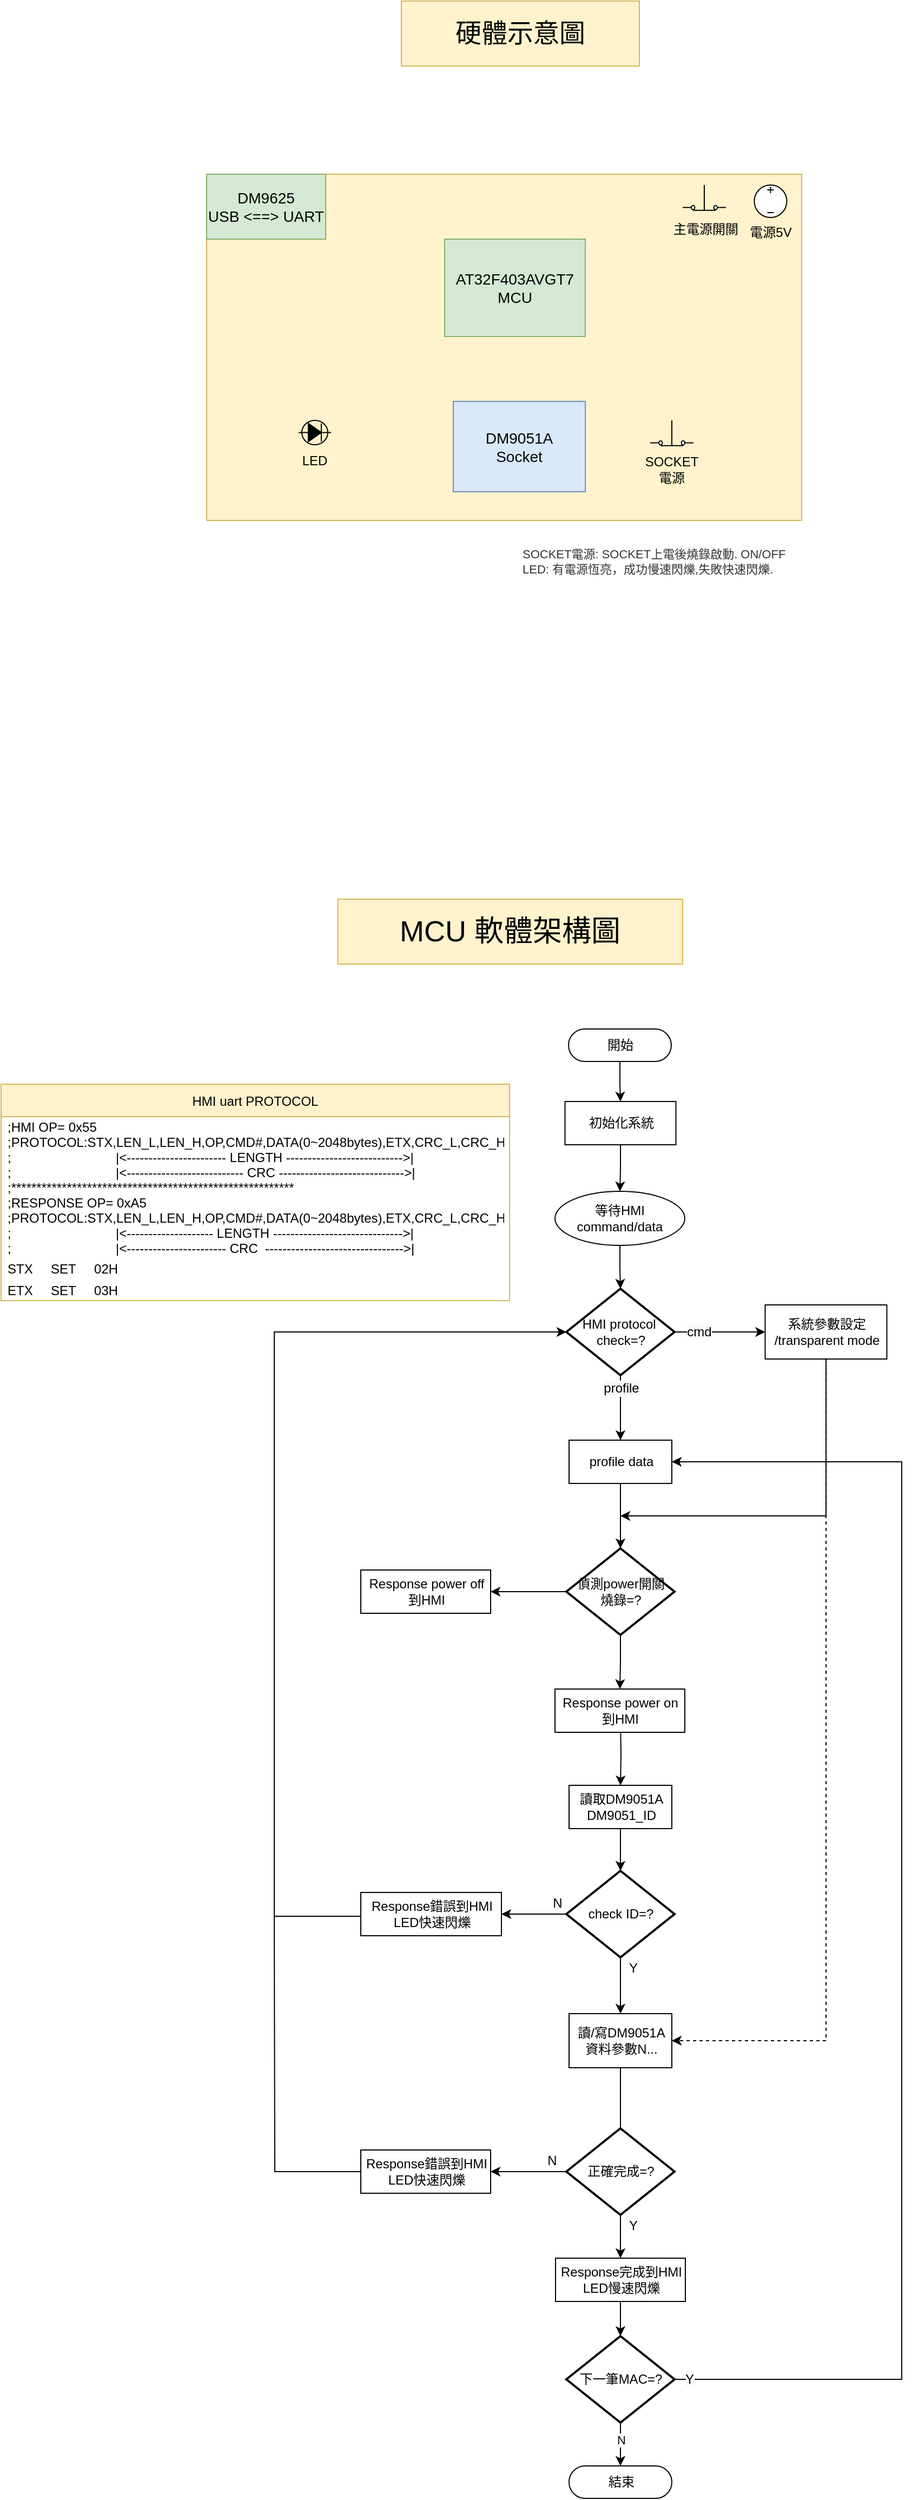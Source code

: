 <mxfile version="20.3.0" type="device" pages="2"><diagram id="--OfDldWvj3_21Q7vEdd" name="流程：制令"><mxGraphModel dx="2591" dy="865" grid="1" gridSize="10" guides="1" tooltips="1" connect="1" arrows="1" fold="1" page="1" pageScale="1" pageWidth="1169" pageHeight="827" math="0" shadow="0"><root><mxCell id="0"/><mxCell id="1" parent="0"/><mxCell id="5YdyAO9rGlcdIXH8m5cM-2" value="" style="rounded=0;whiteSpace=wrap;html=1;fontSize=14;fillColor=#fff2cc;strokeColor=#d6b656;" parent="1" vertex="1"><mxGeometry x="-840" y="200" width="550" height="320" as="geometry"/></mxCell><mxCell id="5YdyAO9rGlcdIXH8m5cM-3" value="" style="pointerEvents=1;fillColor=strokeColor;verticalLabelPosition=bottom;shadow=0;dashed=0;align=center;html=1;verticalAlign=top;shape=mxgraph.electrical.diodes.tunnel_diode_2;labelBackgroundColor=none;labelBorderColor=none;" parent="1" vertex="1"><mxGeometry x="-755" y="427.5" width="30" height="22.5" as="geometry"/></mxCell><mxCell id="5YdyAO9rGlcdIXH8m5cM-4" value="" style="pointerEvents=1;verticalLabelPosition=bottom;shadow=0;dashed=0;align=center;html=1;verticalAlign=top;shape=mxgraph.electrical.electro-mechanical.pushbuttonBreak2;elSwitchState=on;labelBackgroundColor=none;labelBorderColor=none;" parent="1" vertex="1"><mxGeometry x="-430" y="427.5" width="40" height="26" as="geometry"/></mxCell><mxCell id="5YdyAO9rGlcdIXH8m5cM-5" value="LED" style="text;html=1;strokeColor=none;fillColor=none;align=center;verticalAlign=middle;whiteSpace=wrap;rounded=0;labelBackgroundColor=none;labelBorderColor=none;" parent="1" vertex="1"><mxGeometry x="-770" y="450" width="60" height="30" as="geometry"/></mxCell><mxCell id="5YdyAO9rGlcdIXH8m5cM-6" value="SOCKET電源" style="text;html=1;strokeColor=none;fillColor=none;align=center;verticalAlign=middle;whiteSpace=wrap;rounded=0;labelBackgroundColor=none;labelBorderColor=none;" parent="1" vertex="1"><mxGeometry x="-440" y="458" width="60" height="30" as="geometry"/></mxCell><mxCell id="5YdyAO9rGlcdIXH8m5cM-1" value="DM9051A&lt;br&gt;Socket" style="rounded=0;whiteSpace=wrap;html=1;fontSize=14;fillColor=#dae8fc;strokeColor=#6c8ebf;" parent="1" vertex="1"><mxGeometry x="-612" y="410" width="122" height="83.5" as="geometry"/></mxCell><mxCell id="5YdyAO9rGlcdIXH8m5cM-9" value="&lt;span style=&quot;color: rgb(51, 51, 51); font-family: Verdana, Geneva, sans-serif; font-size: 11px; background-color: rgb(255, 255, 255);&quot;&gt;SOCKET電源: SOCKET上電後燒錄啟動. ON/OFF&lt;br&gt;LED: 有電源恆亮，成功慢速閃爍,失敗快速閃爍.&lt;br&gt;&lt;br&gt;&lt;/span&gt;" style="text;html=1;strokeColor=none;fillColor=none;align=left;verticalAlign=middle;whiteSpace=wrap;rounded=0;labelBackgroundColor=none;labelBorderColor=none;" parent="1" vertex="1"><mxGeometry x="-550" y="540" width="260" height="50" as="geometry"/></mxCell><mxCell id="ynVFQDuxZp00Pp6JFjcF-1" value="DM9625&lt;br&gt;USB &amp;lt;==&amp;gt; UART" style="rounded=0;whiteSpace=wrap;html=1;fontSize=14;labelBackgroundColor=none;labelBorderColor=none;fillColor=#d5e8d4;strokeColor=#82b366;" parent="1" vertex="1"><mxGeometry x="-840" y="200" width="110" height="60" as="geometry"/></mxCell><mxCell id="5YdyAO9rGlcdIXH8m5cM-10" value="AT32F403AVGT7&lt;br&gt;MCU" style="rounded=0;whiteSpace=wrap;html=1;fontSize=14;fillColor=#d5e8d4;strokeColor=#82b366;" parent="1" vertex="1"><mxGeometry x="-620" y="260" width="130" height="90" as="geometry"/></mxCell><mxCell id="5YdyAO9rGlcdIXH8m5cM-11" value="&lt;font style=&quot;font-size: 24px;&quot;&gt;硬體示意圖&lt;/font&gt;" style="text;html=1;strokeColor=#d6b656;fillColor=#fff2cc;align=center;verticalAlign=middle;whiteSpace=wrap;rounded=0;labelBackgroundColor=none;labelBorderColor=none;" parent="1" vertex="1"><mxGeometry x="-660" y="40" width="220" height="60" as="geometry"/></mxCell><mxCell id="5YdyAO9rGlcdIXH8m5cM-13" value="&lt;font style=&quot;font-size: 27px;&quot;&gt;MCU 軟體架構圖&lt;/font&gt;" style="text;html=1;strokeColor=#d6b656;fillColor=#fff2cc;align=center;verticalAlign=middle;whiteSpace=wrap;rounded=0;labelBackgroundColor=none;labelBorderColor=none;" parent="1" vertex="1"><mxGeometry x="-718.75" y="870" width="318.75" height="60" as="geometry"/></mxCell><mxCell id="Pd-buSmiy4DAwLtKLkXL-12" style="edgeStyle=orthogonalEdgeStyle;rounded=0;orthogonalLoop=1;jettySize=auto;html=1;entryX=0.5;entryY=0;entryDx=0;entryDy=0;" parent="1" source="5YdyAO9rGlcdIXH8m5cM-15" target="5YdyAO9rGlcdIXH8m5cM-17" edge="1"><mxGeometry relative="1" as="geometry"/></mxCell><mxCell id="5YdyAO9rGlcdIXH8m5cM-15" value="開始" style="html=1;dashed=0;whitespace=wrap;shape=mxgraph.dfd.start;labelBackgroundColor=none;labelBorderColor=none;fontSize=12;" parent="1" vertex="1"><mxGeometry x="-505.5" y="990" width="95" height="30" as="geometry"/></mxCell><mxCell id="5YdyAO9rGlcdIXH8m5cM-19" style="edgeStyle=orthogonalEdgeStyle;rounded=0;orthogonalLoop=1;jettySize=auto;html=1;exitX=1;exitY=0.5;exitDx=0;exitDy=0;exitPerimeter=0;fontSize=12;" parent="1" source="5YdyAO9rGlcdIXH8m5cM-16" target="5YdyAO9rGlcdIXH8m5cM-18" edge="1"><mxGeometry relative="1" as="geometry"/></mxCell><mxCell id="Pd-buSmiy4DAwLtKLkXL-9" value="&lt;span style=&quot;font-size: 12px; background-color: rgb(248, 249, 250);&quot;&gt;cmd&lt;/span&gt;" style="edgeLabel;html=1;align=center;verticalAlign=middle;resizable=0;points=[];" parent="5YdyAO9rGlcdIXH8m5cM-19" vertex="1" connectable="0"><mxGeometry x="-0.618" relative="1" as="geometry"><mxPoint x="6" as="offset"/></mxGeometry></mxCell><mxCell id="5YdyAO9rGlcdIXH8m5cM-23" style="edgeStyle=orthogonalEdgeStyle;rounded=0;orthogonalLoop=1;jettySize=auto;html=1;fontSize=12;" parent="1" target="5YdyAO9rGlcdIXH8m5cM-21" edge="1"><mxGeometry relative="1" as="geometry"><mxPoint x="-457.5" y="1630" as="sourcePoint"/></mxGeometry></mxCell><mxCell id="5YdyAO9rGlcdIXH8m5cM-48" style="edgeStyle=orthogonalEdgeStyle;rounded=0;orthogonalLoop=1;jettySize=auto;html=1;fontSize=12;endArrow=classic;endFill=1;" parent="1" source="5YdyAO9rGlcdIXH8m5cM-16" target="5YdyAO9rGlcdIXH8m5cM-46" edge="1"><mxGeometry relative="1" as="geometry"/></mxCell><mxCell id="Pd-buSmiy4DAwLtKLkXL-10" value="&lt;span style=&quot;font-size: 12px; background-color: rgb(248, 249, 250);&quot;&gt;profile&lt;/span&gt;" style="edgeLabel;html=1;align=center;verticalAlign=middle;resizable=0;points=[];" parent="5YdyAO9rGlcdIXH8m5cM-48" vertex="1" connectable="0"><mxGeometry x="-0.62" y="-1" relative="1" as="geometry"><mxPoint x="1" as="offset"/></mxGeometry></mxCell><mxCell id="5YdyAO9rGlcdIXH8m5cM-16" value="HMI protocol&amp;nbsp;&lt;br&gt;check=?" style="strokeWidth=2;html=1;shape=mxgraph.flowchart.decision;whiteSpace=wrap;labelBackgroundColor=none;labelBorderColor=none;fontSize=12;" parent="1" vertex="1"><mxGeometry x="-507.5" y="1230" width="100" height="80" as="geometry"/></mxCell><mxCell id="Pd-buSmiy4DAwLtKLkXL-13" style="edgeStyle=orthogonalEdgeStyle;rounded=0;orthogonalLoop=1;jettySize=auto;html=1;entryX=0.5;entryY=0;entryDx=0;entryDy=0;" parent="1" source="5YdyAO9rGlcdIXH8m5cM-17" target="Pd-buSmiy4DAwLtKLkXL-15" edge="1"><mxGeometry relative="1" as="geometry"><mxPoint x="-457.5" y="1150" as="targetPoint"/></mxGeometry></mxCell><mxCell id="5YdyAO9rGlcdIXH8m5cM-17" value="初始化系統" style="html=1;dashed=0;whitespace=wrap;labelBackgroundColor=none;labelBorderColor=none;fontSize=12;" parent="1" vertex="1"><mxGeometry x="-508.75" y="1057" width="102.5" height="40" as="geometry"/></mxCell><mxCell id="Pd-buSmiy4DAwLtKLkXL-2" style="edgeStyle=orthogonalEdgeStyle;rounded=0;orthogonalLoop=1;jettySize=auto;html=1;" parent="1" source="5YdyAO9rGlcdIXH8m5cM-18" edge="1"><mxGeometry relative="1" as="geometry"><mxPoint x="-457.5" y="1440" as="targetPoint"/><Array as="points"><mxPoint x="-267.5" y="1440"/></Array></mxGeometry></mxCell><mxCell id="Pd-buSmiy4DAwLtKLkXL-4" style="edgeStyle=orthogonalEdgeStyle;rounded=0;orthogonalLoop=1;jettySize=auto;html=1;entryX=1;entryY=0.5;entryDx=0;entryDy=0;dashed=1;" parent="1" source="5YdyAO9rGlcdIXH8m5cM-18" target="5YdyAO9rGlcdIXH8m5cM-30" edge="1"><mxGeometry relative="1" as="geometry"><Array as="points"><mxPoint x="-267.5" y="1925"/></Array></mxGeometry></mxCell><mxCell id="5YdyAO9rGlcdIXH8m5cM-18" value="系統參數設定&lt;br&gt;/transparent mode" style="html=1;dashed=0;whitespace=wrap;labelBackgroundColor=none;labelBorderColor=none;fontSize=12;" parent="1" vertex="1"><mxGeometry x="-323.75" y="1245" width="112.5" height="50" as="geometry"/></mxCell><mxCell id="5YdyAO9rGlcdIXH8m5cM-29" style="edgeStyle=orthogonalEdgeStyle;rounded=0;orthogonalLoop=1;jettySize=auto;html=1;entryX=0.5;entryY=0;entryDx=0;entryDy=0;entryPerimeter=0;fontSize=12;" parent="1" source="5YdyAO9rGlcdIXH8m5cM-21" target="5YdyAO9rGlcdIXH8m5cM-24" edge="1"><mxGeometry relative="1" as="geometry"/></mxCell><mxCell id="5YdyAO9rGlcdIXH8m5cM-21" value="讀取DM9051A&lt;br&gt;DM9051_ID" style="html=1;dashed=0;whitespace=wrap;labelBackgroundColor=none;labelBorderColor=none;fontSize=12;" parent="1" vertex="1"><mxGeometry x="-505" y="1689" width="95" height="40" as="geometry"/></mxCell><mxCell id="5YdyAO9rGlcdIXH8m5cM-25" style="edgeStyle=orthogonalEdgeStyle;rounded=0;orthogonalLoop=1;jettySize=auto;html=1;entryX=0;entryY=0.5;entryDx=0;entryDy=0;entryPerimeter=0;fontSize=12;exitX=0.053;exitY=0.5;exitDx=0;exitDy=0;exitPerimeter=0;" parent="1" source="5YdyAO9rGlcdIXH8m5cM-36" target="5YdyAO9rGlcdIXH8m5cM-16" edge="1"><mxGeometry relative="1" as="geometry"><mxPoint x="-677.5" y="1658" as="sourcePoint"/><Array as="points"><mxPoint x="-667.5" y="1810"/><mxPoint x="-777.5" y="1810"/><mxPoint x="-777.5" y="1270"/></Array></mxGeometry></mxCell><mxCell id="5YdyAO9rGlcdIXH8m5cM-37" style="edgeStyle=orthogonalEdgeStyle;rounded=0;orthogonalLoop=1;jettySize=auto;html=1;exitX=0;exitY=0.5;exitDx=0;exitDy=0;exitPerimeter=0;entryX=1;entryY=0.5;entryDx=0;entryDy=0;fontSize=12;" parent="1" source="5YdyAO9rGlcdIXH8m5cM-24" target="5YdyAO9rGlcdIXH8m5cM-36" edge="1"><mxGeometry relative="1" as="geometry"/></mxCell><mxCell id="Pd-buSmiy4DAwLtKLkXL-5" style="edgeStyle=orthogonalEdgeStyle;rounded=0;orthogonalLoop=1;jettySize=auto;html=1;entryX=0.5;entryY=0;entryDx=0;entryDy=0;" parent="1" source="5YdyAO9rGlcdIXH8m5cM-24" target="5YdyAO9rGlcdIXH8m5cM-30" edge="1"><mxGeometry relative="1" as="geometry"/></mxCell><mxCell id="5YdyAO9rGlcdIXH8m5cM-24" value="check ID=?" style="strokeWidth=2;html=1;shape=mxgraph.flowchart.decision;whiteSpace=wrap;labelBackgroundColor=none;labelBorderColor=none;fontSize=12;" parent="1" vertex="1"><mxGeometry x="-507.5" y="1768" width="100" height="80" as="geometry"/></mxCell><mxCell id="5YdyAO9rGlcdIXH8m5cM-26" value="N" style="text;html=1;strokeColor=none;fillColor=none;align=center;verticalAlign=middle;whiteSpace=wrap;rounded=0;labelBackgroundColor=none;labelBorderColor=none;" parent="1" vertex="1"><mxGeometry x="-532.5" y="1788" width="32.5" height="20" as="geometry"/></mxCell><mxCell id="5YdyAO9rGlcdIXH8m5cM-28" value="Y" style="text;html=1;strokeColor=none;fillColor=none;align=center;verticalAlign=middle;whiteSpace=wrap;rounded=0;labelBackgroundColor=none;labelBorderColor=none;" parent="1" vertex="1"><mxGeometry x="-462.5" y="1848" width="32.5" height="20" as="geometry"/></mxCell><mxCell id="5YdyAO9rGlcdIXH8m5cM-33" style="edgeStyle=orthogonalEdgeStyle;rounded=0;orthogonalLoop=1;jettySize=auto;html=1;exitX=0.5;exitY=1;exitDx=0;exitDy=0;fontSize=12;" parent="1" source="5YdyAO9rGlcdIXH8m5cM-30" edge="1"><mxGeometry relative="1" as="geometry"><mxPoint x="-457.5" y="2040" as="targetPoint"/></mxGeometry></mxCell><mxCell id="5YdyAO9rGlcdIXH8m5cM-30" value="讀/寫DM9051A&lt;br&gt;資料參數N..." style="html=1;dashed=0;whitespace=wrap;labelBackgroundColor=none;labelBorderColor=none;fontSize=12;" parent="1" vertex="1"><mxGeometry x="-505" y="1900" width="95" height="50" as="geometry"/></mxCell><mxCell id="5YdyAO9rGlcdIXH8m5cM-39" style="edgeStyle=orthogonalEdgeStyle;rounded=0;orthogonalLoop=1;jettySize=auto;html=1;entryX=1;entryY=0.5;entryDx=0;entryDy=0;fontSize=12;" parent="1" source="5YdyAO9rGlcdIXH8m5cM-35" target="5YdyAO9rGlcdIXH8m5cM-38" edge="1"><mxGeometry relative="1" as="geometry"/></mxCell><mxCell id="5YdyAO9rGlcdIXH8m5cM-44" style="edgeStyle=orthogonalEdgeStyle;rounded=0;orthogonalLoop=1;jettySize=auto;html=1;exitX=0.5;exitY=1;exitDx=0;exitDy=0;exitPerimeter=0;entryX=0.5;entryY=0;entryDx=0;entryDy=0;fontSize=12;endArrow=classic;endFill=1;" parent="1" source="5YdyAO9rGlcdIXH8m5cM-35" target="5YdyAO9rGlcdIXH8m5cM-43" edge="1"><mxGeometry relative="1" as="geometry"/></mxCell><mxCell id="5YdyAO9rGlcdIXH8m5cM-35" value="正確完成=?" style="strokeWidth=2;html=1;shape=mxgraph.flowchart.decision;whiteSpace=wrap;labelBackgroundColor=none;labelBorderColor=none;fontSize=12;" parent="1" vertex="1"><mxGeometry x="-507.5" y="2006" width="100" height="80" as="geometry"/></mxCell><mxCell id="5YdyAO9rGlcdIXH8m5cM-36" value="Response錯誤到HMI&lt;br&gt;LED快速閃爍" style="html=1;dashed=0;whitespace=wrap;labelBackgroundColor=none;labelBorderColor=none;fontSize=12;" parent="1" vertex="1"><mxGeometry x="-697.5" y="1788" width="130" height="40" as="geometry"/></mxCell><mxCell id="5YdyAO9rGlcdIXH8m5cM-40" style="edgeStyle=orthogonalEdgeStyle;rounded=0;orthogonalLoop=1;jettySize=auto;html=1;fontSize=12;endArrow=none;endFill=0;" parent="1" source="5YdyAO9rGlcdIXH8m5cM-38" edge="1"><mxGeometry relative="1" as="geometry"><mxPoint x="-777.5" y="1808" as="targetPoint"/></mxGeometry></mxCell><mxCell id="5YdyAO9rGlcdIXH8m5cM-38" value="Response錯誤到HMI&lt;br&gt;LED快速閃爍" style="html=1;dashed=0;whitespace=wrap;labelBackgroundColor=none;labelBorderColor=none;fontSize=12;" parent="1" vertex="1"><mxGeometry x="-697.5" y="2026" width="120" height="40" as="geometry"/></mxCell><mxCell id="5YdyAO9rGlcdIXH8m5cM-56" style="edgeStyle=orthogonalEdgeStyle;rounded=0;orthogonalLoop=1;jettySize=auto;html=1;entryX=1;entryY=0.5;entryDx=0;entryDy=0;fontSize=12;endArrow=classic;endFill=1;startArrow=none;exitX=1;exitY=0.5;exitDx=0;exitDy=0;exitPerimeter=0;" parent="1" source="5YdyAO9rGlcdIXH8m5cM-57" target="5YdyAO9rGlcdIXH8m5cM-46" edge="1"><mxGeometry relative="1" as="geometry"><mxPoint x="-447.5" y="2410" as="sourcePoint"/><Array as="points"><mxPoint x="-197.5" y="2238"/><mxPoint x="-197.5" y="1390"/></Array></mxGeometry></mxCell><mxCell id="Pd-buSmiy4DAwLtKLkXL-7" value="&lt;span style=&quot;font-size: 12px; background-color: rgb(248, 249, 250);&quot;&gt;Y&lt;/span&gt;" style="edgeLabel;html=1;align=center;verticalAlign=middle;resizable=0;points=[];" parent="5YdyAO9rGlcdIXH8m5cM-56" vertex="1" connectable="0"><mxGeometry x="-0.956" y="1" relative="1" as="geometry"><mxPoint x="-15" y="1" as="offset"/></mxGeometry></mxCell><mxCell id="Pd-buSmiy4DAwLtKLkXL-3" style="edgeStyle=orthogonalEdgeStyle;rounded=0;orthogonalLoop=1;jettySize=auto;html=1;entryX=0.5;entryY=0;entryDx=0;entryDy=0;entryPerimeter=0;" parent="1" source="5YdyAO9rGlcdIXH8m5cM-43" target="5YdyAO9rGlcdIXH8m5cM-57" edge="1"><mxGeometry relative="1" as="geometry"/></mxCell><mxCell id="5YdyAO9rGlcdIXH8m5cM-43" value="Response完成到HMI&lt;br&gt;LED慢速閃爍" style="html=1;dashed=0;whitespace=wrap;labelBackgroundColor=none;labelBorderColor=none;fontSize=12;" parent="1" vertex="1"><mxGeometry x="-517.5" y="2126" width="120" height="40" as="geometry"/></mxCell><mxCell id="5YdyAO9rGlcdIXH8m5cM-55" style="edgeStyle=orthogonalEdgeStyle;rounded=0;orthogonalLoop=1;jettySize=auto;html=1;entryX=0.5;entryY=0;entryDx=0;entryDy=0;entryPerimeter=0;fontSize=12;endArrow=classic;endFill=1;" parent="1" source="5YdyAO9rGlcdIXH8m5cM-46" target="5YdyAO9rGlcdIXH8m5cM-50" edge="1"><mxGeometry relative="1" as="geometry"/></mxCell><mxCell id="5YdyAO9rGlcdIXH8m5cM-46" value="profile data" style="html=1;dashed=0;whitespace=wrap;labelBackgroundColor=none;labelBorderColor=none;fontSize=12;" parent="1" vertex="1"><mxGeometry x="-505" y="1370" width="95" height="40" as="geometry"/></mxCell><mxCell id="5YdyAO9rGlcdIXH8m5cM-53" style="edgeStyle=orthogonalEdgeStyle;rounded=0;orthogonalLoop=1;jettySize=auto;html=1;entryX=0.5;entryY=0;entryDx=0;entryDy=0;fontSize=12;endArrow=classic;endFill=1;" parent="1" source="5YdyAO9rGlcdIXH8m5cM-50" target="5YdyAO9rGlcdIXH8m5cM-52" edge="1"><mxGeometry relative="1" as="geometry"/></mxCell><mxCell id="Pd-buSmiy4DAwLtKLkXL-1" style="edgeStyle=orthogonalEdgeStyle;rounded=0;orthogonalLoop=1;jettySize=auto;html=1;entryX=1;entryY=0.5;entryDx=0;entryDy=0;" parent="1" source="5YdyAO9rGlcdIXH8m5cM-50" target="5YdyAO9rGlcdIXH8m5cM-51" edge="1"><mxGeometry relative="1" as="geometry"/></mxCell><mxCell id="5YdyAO9rGlcdIXH8m5cM-50" value="偵測power開關&lt;br&gt;燒錄=?" style="strokeWidth=2;html=1;shape=mxgraph.flowchart.decision;whiteSpace=wrap;labelBackgroundColor=none;labelBorderColor=none;fontSize=12;" parent="1" vertex="1"><mxGeometry x="-507.5" y="1470" width="100" height="80" as="geometry"/></mxCell><mxCell id="5YdyAO9rGlcdIXH8m5cM-51" value="Response power off&lt;br&gt;到HMI" style="html=1;dashed=0;whitespace=wrap;labelBackgroundColor=none;labelBorderColor=none;fontSize=12;" parent="1" vertex="1"><mxGeometry x="-697.5" y="1490" width="120" height="40" as="geometry"/></mxCell><mxCell id="5YdyAO9rGlcdIXH8m5cM-52" value="Response power on&lt;br&gt;到HMI" style="html=1;dashed=0;whitespace=wrap;labelBackgroundColor=none;labelBorderColor=none;fontSize=12;" parent="1" vertex="1"><mxGeometry x="-518" y="1600" width="120" height="40" as="geometry"/></mxCell><mxCell id="5YdyAO9rGlcdIXH8m5cM-61" style="edgeStyle=orthogonalEdgeStyle;rounded=0;orthogonalLoop=1;jettySize=auto;html=1;entryX=0.5;entryY=0.5;entryDx=0;entryDy=-15;entryPerimeter=0;fontSize=12;endArrow=classic;endFill=1;" parent="1" source="5YdyAO9rGlcdIXH8m5cM-57" target="5YdyAO9rGlcdIXH8m5cM-60" edge="1"><mxGeometry relative="1" as="geometry"/></mxCell><mxCell id="Pd-buSmiy4DAwLtKLkXL-8" value="N" style="edgeLabel;html=1;align=center;verticalAlign=middle;resizable=0;points=[];" parent="5YdyAO9rGlcdIXH8m5cM-61" vertex="1" connectable="0"><mxGeometry x="-0.196" relative="1" as="geometry"><mxPoint as="offset"/></mxGeometry></mxCell><mxCell id="5YdyAO9rGlcdIXH8m5cM-57" value="下一筆MAC=?" style="strokeWidth=2;html=1;shape=mxgraph.flowchart.decision;whiteSpace=wrap;labelBackgroundColor=none;labelBorderColor=none;fontSize=12;" parent="1" vertex="1"><mxGeometry x="-507.5" y="2198" width="100" height="80" as="geometry"/></mxCell><mxCell id="5YdyAO9rGlcdIXH8m5cM-60" value="結束" style="html=1;dashed=0;whitespace=wrap;shape=mxgraph.dfd.start;labelBackgroundColor=none;labelBorderColor=none;fontSize=12;" parent="1" vertex="1"><mxGeometry x="-505" y="2318" width="95" height="30" as="geometry"/></mxCell><mxCell id="Pd-buSmiy4DAwLtKLkXL-14" style="edgeStyle=orthogonalEdgeStyle;rounded=0;orthogonalLoop=1;jettySize=auto;html=1;entryX=0.5;entryY=0;entryDx=0;entryDy=0;entryPerimeter=0;exitX=0.5;exitY=1;exitDx=0;exitDy=0;" parent="1" source="Pd-buSmiy4DAwLtKLkXL-15" target="5YdyAO9rGlcdIXH8m5cM-16" edge="1"><mxGeometry relative="1" as="geometry"><mxPoint x="-457.5" y="1194" as="sourcePoint"/></mxGeometry></mxCell><mxCell id="Pd-buSmiy4DAwLtKLkXL-15" value="&lt;span style=&quot;&quot;&gt;等待HMI &lt;br&gt;command/data&lt;/span&gt;" style="ellipse;whiteSpace=wrap;html=1;" parent="1" vertex="1"><mxGeometry x="-518" y="1140" width="120" height="50" as="geometry"/></mxCell><mxCell id="Pd-buSmiy4DAwLtKLkXL-16" value="HMI uart PROTOCOL" style="swimlane;fontStyle=0;childLayout=stackLayout;horizontal=1;startSize=30;horizontalStack=0;resizeParent=1;resizeParentMax=0;resizeLast=0;collapsible=1;marginBottom=0;fillColor=#fff2cc;strokeColor=#d6b656;" parent="1" vertex="1"><mxGeometry x="-1030" y="1041" width="470" height="200" as="geometry"><mxRectangle x="-1020" y="960" width="60" height="30" as="alternateBounds"/></mxGeometry></mxCell><mxCell id="Pd-buSmiy4DAwLtKLkXL-17" value=";HMI OP= 0x55&#10;;PROTOCOL:STX,LEN_L,LEN_H,OP,CMD#,DATA(0~2048bytes),ETX,CRC_L,CRC_H&#10;;                             |&lt;----------------------- LENGTH ---------------------------&gt;|&#10;;                             |&lt;--------------------------- CRC -----------------------------&gt;|&#10;;********************************************************&#10;;RESPONSE OP= 0xA5&#10;;PROTOCOL:STX,LEN_L,LEN_H,OP,CMD#,DATA(0~2048bytes),ETX,CRC_L,CRC_H&#10;;                             |&lt;-------------------- LENGTH ------------------------------&gt;|&#10;;                             |&lt;----------------------- CRC  --------------------------------&gt;|" style="text;strokeColor=none;fillColor=none;align=left;verticalAlign=middle;spacingLeft=4;spacingRight=4;overflow=hidden;points=[[0,0.5],[1,0.5]];portConstraint=eastwest;rotatable=0;" parent="Pd-buSmiy4DAwLtKLkXL-16" vertex="1"><mxGeometry y="30" width="470" height="130" as="geometry"/></mxCell><mxCell id="Pd-buSmiy4DAwLtKLkXL-18" value="STX     SET     02H" style="text;strokeColor=none;fillColor=none;align=left;verticalAlign=middle;spacingLeft=4;spacingRight=4;overflow=hidden;points=[[0,0.5],[1,0.5]];portConstraint=eastwest;rotatable=0;" parent="Pd-buSmiy4DAwLtKLkXL-16" vertex="1"><mxGeometry y="160" width="470" height="20" as="geometry"/></mxCell><mxCell id="Pd-buSmiy4DAwLtKLkXL-19" value="ETX     SET     03H" style="text;strokeColor=none;fillColor=none;align=left;verticalAlign=middle;spacingLeft=4;spacingRight=4;overflow=hidden;points=[[0,0.5],[1,0.5]];portConstraint=eastwest;rotatable=0;" parent="Pd-buSmiy4DAwLtKLkXL-16" vertex="1"><mxGeometry y="180" width="470" height="20" as="geometry"/></mxCell><mxCell id="Pd-buSmiy4DAwLtKLkXL-20" value="N" style="text;html=1;strokeColor=none;fillColor=none;align=center;verticalAlign=middle;whiteSpace=wrap;rounded=0;labelBackgroundColor=none;labelBorderColor=none;" parent="1" vertex="1"><mxGeometry x="-537.5" y="2026" width="32.5" height="20" as="geometry"/></mxCell><mxCell id="Pd-buSmiy4DAwLtKLkXL-21" value="Y" style="text;html=1;strokeColor=none;fillColor=none;align=center;verticalAlign=middle;whiteSpace=wrap;rounded=0;labelBackgroundColor=none;labelBorderColor=none;" parent="1" vertex="1"><mxGeometry x="-462.5" y="2086" width="32.5" height="20" as="geometry"/></mxCell><mxCell id="Pd-buSmiy4DAwLtKLkXL-24" value="電源5V" style="pointerEvents=1;verticalLabelPosition=bottom;shadow=0;dashed=0;align=center;html=1;verticalAlign=top;shape=mxgraph.electrical.signal_sources.source;aspect=fixed;points=[[0.5,0,0],[1,0.5,0],[0.5,1,0],[0,0.5,0]];elSignalType=dc3;fontSize=12;" parent="1" vertex="1"><mxGeometry x="-333.75" y="210" width="30" height="30" as="geometry"/></mxCell><mxCell id="Pd-buSmiy4DAwLtKLkXL-25" value="" style="pointerEvents=1;verticalLabelPosition=bottom;shadow=0;dashed=0;align=center;html=1;verticalAlign=top;shape=mxgraph.electrical.electro-mechanical.pushbuttonBreak2;elSwitchState=on;labelBackgroundColor=none;labelBorderColor=none;" parent="1" vertex="1"><mxGeometry x="-400" y="210" width="40" height="26" as="geometry"/></mxCell><mxCell id="Pd-buSmiy4DAwLtKLkXL-26" value="主電源開關" style="text;html=1;strokeColor=none;fillColor=none;align=center;verticalAlign=middle;whiteSpace=wrap;rounded=0;labelBackgroundColor=none;labelBorderColor=none;" parent="1" vertex="1"><mxGeometry x="-410" y="236" width="62.5" height="30" as="geometry"/></mxCell></root></mxGraphModel></diagram><diagram id="kjHJ1p6VE5lRrbu4ljMH" name="資訊：上下架"><mxGraphModel dx="1422" dy="857" grid="1" gridSize="10" guides="1" tooltips="1" connect="1" arrows="1" fold="1" page="1" pageScale="1" pageWidth="827" pageHeight="1169" math="0" shadow="0"><root><mxCell id="0"/><mxCell id="1" parent="0"/><mxCell id="UCKxgbFiCtQc7teGLgsc-2" value="上、下架" style="rounded=0;whiteSpace=wrap;html=1;fontSize=23;fontFamily=Helvetica;fontStyle=1" vertex="1" parent="1"><mxGeometry x="80" y="20" width="720" height="60" as="geometry"/></mxCell><mxCell id="UCKxgbFiCtQc7teGLgsc-3" style="edgeStyle=orthogonalEdgeStyle;rounded=0;orthogonalLoop=1;jettySize=auto;html=1;entryX=0;entryY=0.5;entryDx=0;entryDy=0;" edge="1" parent="1" source="UCKxgbFiCtQc7teGLgsc-5" target="UCKxgbFiCtQc7teGLgsc-13"><mxGeometry relative="1" as="geometry"/></mxCell><mxCell id="UCKxgbFiCtQc7teGLgsc-4" style="edgeStyle=orthogonalEdgeStyle;rounded=0;orthogonalLoop=1;jettySize=auto;html=1;entryX=0;entryY=0.5;entryDx=0;entryDy=0;" edge="1" parent="1" source="UCKxgbFiCtQc7teGLgsc-5" target="UCKxgbFiCtQc7teGLgsc-15"><mxGeometry relative="1" as="geometry"/></mxCell><mxCell id="UCKxgbFiCtQc7teGLgsc-5" value="Reader" style="rounded=0;whiteSpace=wrap;html=1;fontSize=16;fontFamily=Helvetica;" vertex="1" parent="1"><mxGeometry x="80" y="120" width="160" height="60" as="geometry"/></mxCell><mxCell id="UCKxgbFiCtQc7teGLgsc-6" style="edgeStyle=orthogonalEdgeStyle;rounded=0;orthogonalLoop=1;jettySize=auto;html=1;entryX=0;entryY=0.5;entryDx=0;entryDy=0;" edge="1" parent="1" source="UCKxgbFiCtQc7teGLgsc-7" target="UCKxgbFiCtQc7teGLgsc-18"><mxGeometry relative="1" as="geometry"/></mxCell><mxCell id="UCKxgbFiCtQc7teGLgsc-7" value="MQTT&lt;br&gt;製令" style="rounded=0;whiteSpace=wrap;html=1;fontSize=16;fontFamily=Helvetica;" vertex="1" parent="1"><mxGeometry x="80" y="600" width="160" height="60" as="geometry"/></mxCell><mxCell id="UCKxgbFiCtQc7teGLgsc-8" style="edgeStyle=orthogonalEdgeStyle;rounded=0;orthogonalLoop=1;jettySize=auto;html=1;" edge="1" parent="1" source="UCKxgbFiCtQc7teGLgsc-9" target="UCKxgbFiCtQc7teGLgsc-14"><mxGeometry relative="1" as="geometry"/></mxCell><mxCell id="UCKxgbFiCtQc7teGLgsc-9" value="MQTT&lt;br&gt;AVG" style="rounded=0;whiteSpace=wrap;html=1;fontSize=16;fontFamily=Helvetica;" vertex="1" parent="1"><mxGeometry x="80" y="280" width="160" height="60" as="geometry"/></mxCell><mxCell id="UCKxgbFiCtQc7teGLgsc-10" style="edgeStyle=orthogonalEdgeStyle;rounded=0;orthogonalLoop=1;jettySize=auto;html=1;" edge="1" parent="1" source="UCKxgbFiCtQc7teGLgsc-12" target="UCKxgbFiCtQc7teGLgsc-16"><mxGeometry relative="1" as="geometry"/></mxCell><mxCell id="UCKxgbFiCtQc7teGLgsc-11" style="edgeStyle=orthogonalEdgeStyle;rounded=0;orthogonalLoop=1;jettySize=auto;html=1;" edge="1" parent="1" source="UCKxgbFiCtQc7teGLgsc-12" target="UCKxgbFiCtQc7teGLgsc-17"><mxGeometry relative="1" as="geometry"/></mxCell><mxCell id="UCKxgbFiCtQc7teGLgsc-12" value="MQTT&lt;br&gt;機台" style="rounded=0;whiteSpace=wrap;html=1;fontSize=16;fontFamily=Helvetica;" vertex="1" parent="1"><mxGeometry x="80" y="440" width="160" height="60" as="geometry"/></mxCell><mxCell id="UCKxgbFiCtQc7teGLgsc-13" value="RSSI::平均" style="rounded=0;whiteSpace=wrap;html=1;fontSize=16;fontFamily=Helvetica;" vertex="1" parent="1"><mxGeometry x="320" y="120" width="160" height="30" as="geometry"/></mxCell><mxCell id="UCKxgbFiCtQc7teGLgsc-14" value="上位::目的::準備區編號&lt;br&gt;給線段：滿軸&lt;br&gt;取線段：空軸" style="rounded=0;whiteSpace=wrap;html=1;fontSize=16;fontFamily=Helvetica;" vertex="1" parent="1"><mxGeometry x="320" y="267.5" width="240" height="85" as="geometry"/></mxCell><mxCell id="UCKxgbFiCtQc7teGLgsc-15" value="Count" style="rounded=0;whiteSpace=wrap;html=1;fontSize=16;fontFamily=Helvetica;" vertex="1" parent="1"><mxGeometry x="320" y="170" width="160" height="30" as="geometry"/></mxCell><mxCell id="UCKxgbFiCtQc7teGLgsc-16" value="上位::滿軸" style="rounded=0;whiteSpace=wrap;html=1;fontSize=16;fontFamily=Helvetica;" vertex="1" parent="1"><mxGeometry x="320" y="440" width="160" height="30" as="geometry"/></mxCell><mxCell id="UCKxgbFiCtQc7teGLgsc-17" value="上位::空軸" style="rounded=0;whiteSpace=wrap;html=1;fontSize=16;fontFamily=Helvetica;" vertex="1" parent="1"><mxGeometry x="320" y="480" width="160" height="30" as="geometry"/></mxCell><mxCell id="UCKxgbFiCtQc7teGLgsc-18" value="JSON Array" style="rounded=0;whiteSpace=wrap;html=1;fontSize=16;fontFamily=Helvetica;" vertex="1" parent="1"><mxGeometry x="320" y="615" width="160" height="30" as="geometry"/></mxCell></root></mxGraphModel></diagram></mxfile>